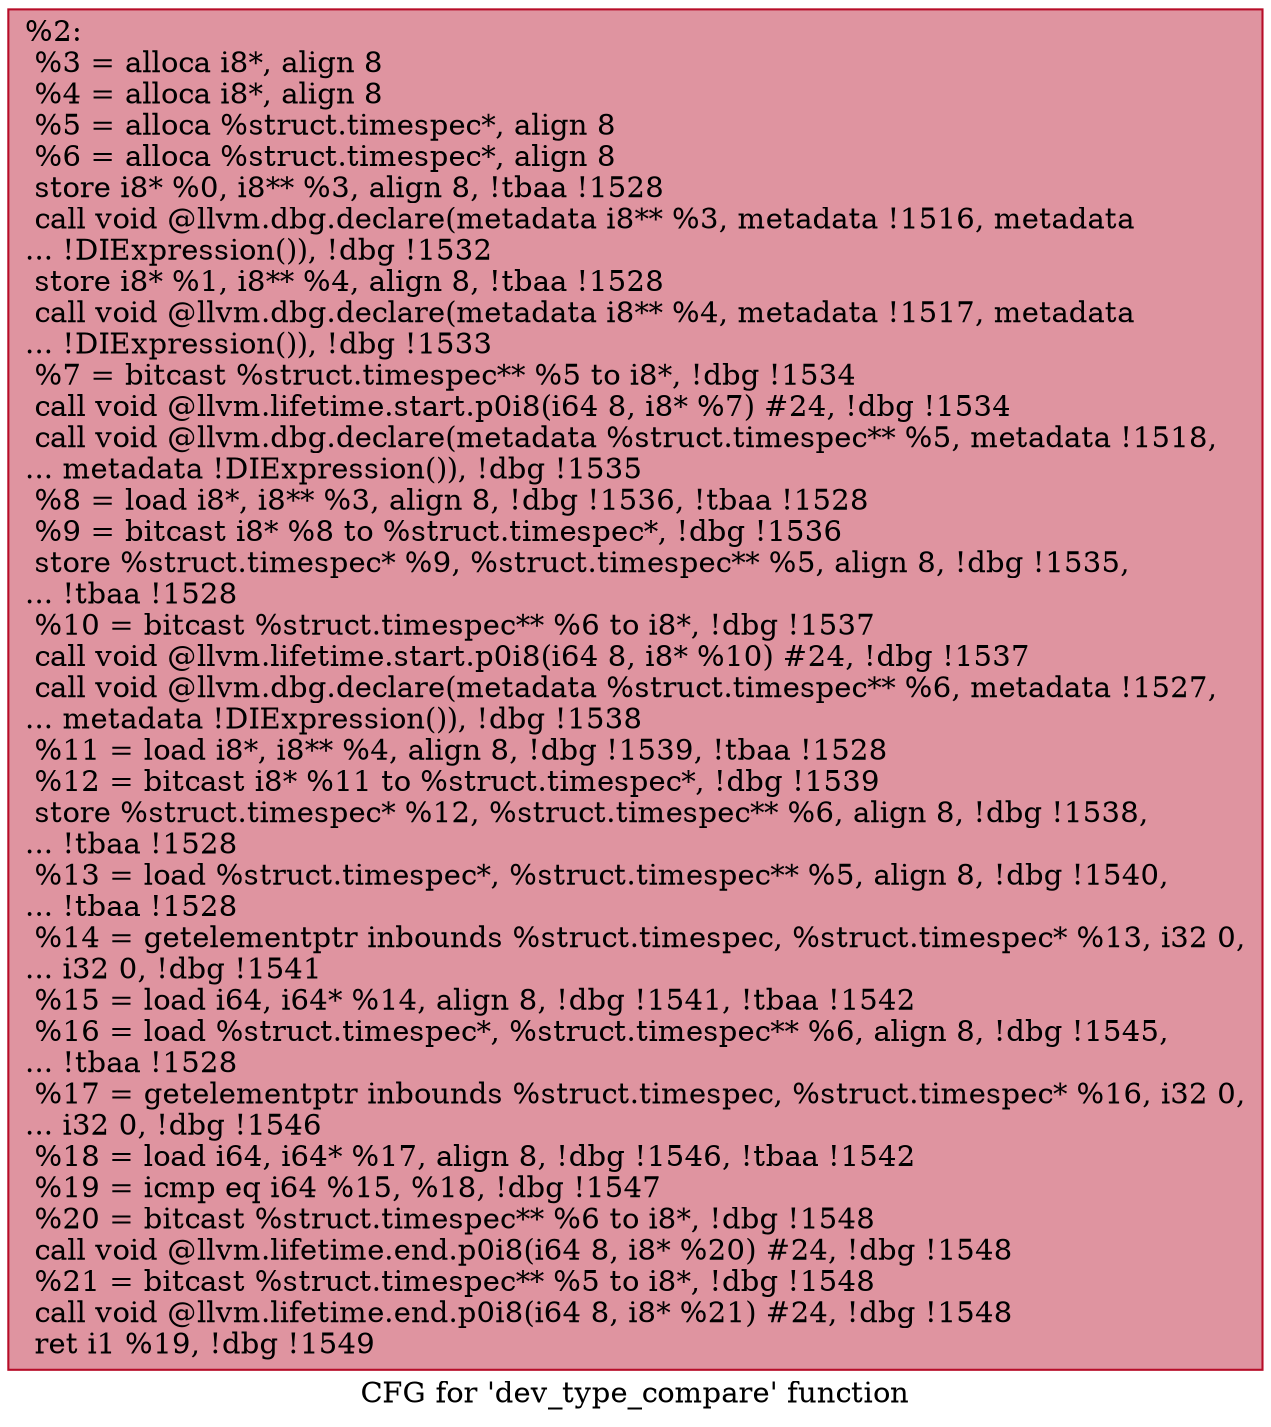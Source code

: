 digraph "CFG for 'dev_type_compare' function" {
	label="CFG for 'dev_type_compare' function";

	Node0x25f8cd0 [shape=record,color="#b70d28ff", style=filled, fillcolor="#b70d2870",label="{%2:\l  %3 = alloca i8*, align 8\l  %4 = alloca i8*, align 8\l  %5 = alloca %struct.timespec*, align 8\l  %6 = alloca %struct.timespec*, align 8\l  store i8* %0, i8** %3, align 8, !tbaa !1528\l  call void @llvm.dbg.declare(metadata i8** %3, metadata !1516, metadata\l... !DIExpression()), !dbg !1532\l  store i8* %1, i8** %4, align 8, !tbaa !1528\l  call void @llvm.dbg.declare(metadata i8** %4, metadata !1517, metadata\l... !DIExpression()), !dbg !1533\l  %7 = bitcast %struct.timespec** %5 to i8*, !dbg !1534\l  call void @llvm.lifetime.start.p0i8(i64 8, i8* %7) #24, !dbg !1534\l  call void @llvm.dbg.declare(metadata %struct.timespec** %5, metadata !1518,\l... metadata !DIExpression()), !dbg !1535\l  %8 = load i8*, i8** %3, align 8, !dbg !1536, !tbaa !1528\l  %9 = bitcast i8* %8 to %struct.timespec*, !dbg !1536\l  store %struct.timespec* %9, %struct.timespec** %5, align 8, !dbg !1535,\l... !tbaa !1528\l  %10 = bitcast %struct.timespec** %6 to i8*, !dbg !1537\l  call void @llvm.lifetime.start.p0i8(i64 8, i8* %10) #24, !dbg !1537\l  call void @llvm.dbg.declare(metadata %struct.timespec** %6, metadata !1527,\l... metadata !DIExpression()), !dbg !1538\l  %11 = load i8*, i8** %4, align 8, !dbg !1539, !tbaa !1528\l  %12 = bitcast i8* %11 to %struct.timespec*, !dbg !1539\l  store %struct.timespec* %12, %struct.timespec** %6, align 8, !dbg !1538,\l... !tbaa !1528\l  %13 = load %struct.timespec*, %struct.timespec** %5, align 8, !dbg !1540,\l... !tbaa !1528\l  %14 = getelementptr inbounds %struct.timespec, %struct.timespec* %13, i32 0,\l... i32 0, !dbg !1541\l  %15 = load i64, i64* %14, align 8, !dbg !1541, !tbaa !1542\l  %16 = load %struct.timespec*, %struct.timespec** %6, align 8, !dbg !1545,\l... !tbaa !1528\l  %17 = getelementptr inbounds %struct.timespec, %struct.timespec* %16, i32 0,\l... i32 0, !dbg !1546\l  %18 = load i64, i64* %17, align 8, !dbg !1546, !tbaa !1542\l  %19 = icmp eq i64 %15, %18, !dbg !1547\l  %20 = bitcast %struct.timespec** %6 to i8*, !dbg !1548\l  call void @llvm.lifetime.end.p0i8(i64 8, i8* %20) #24, !dbg !1548\l  %21 = bitcast %struct.timespec** %5 to i8*, !dbg !1548\l  call void @llvm.lifetime.end.p0i8(i64 8, i8* %21) #24, !dbg !1548\l  ret i1 %19, !dbg !1549\l}"];
}
